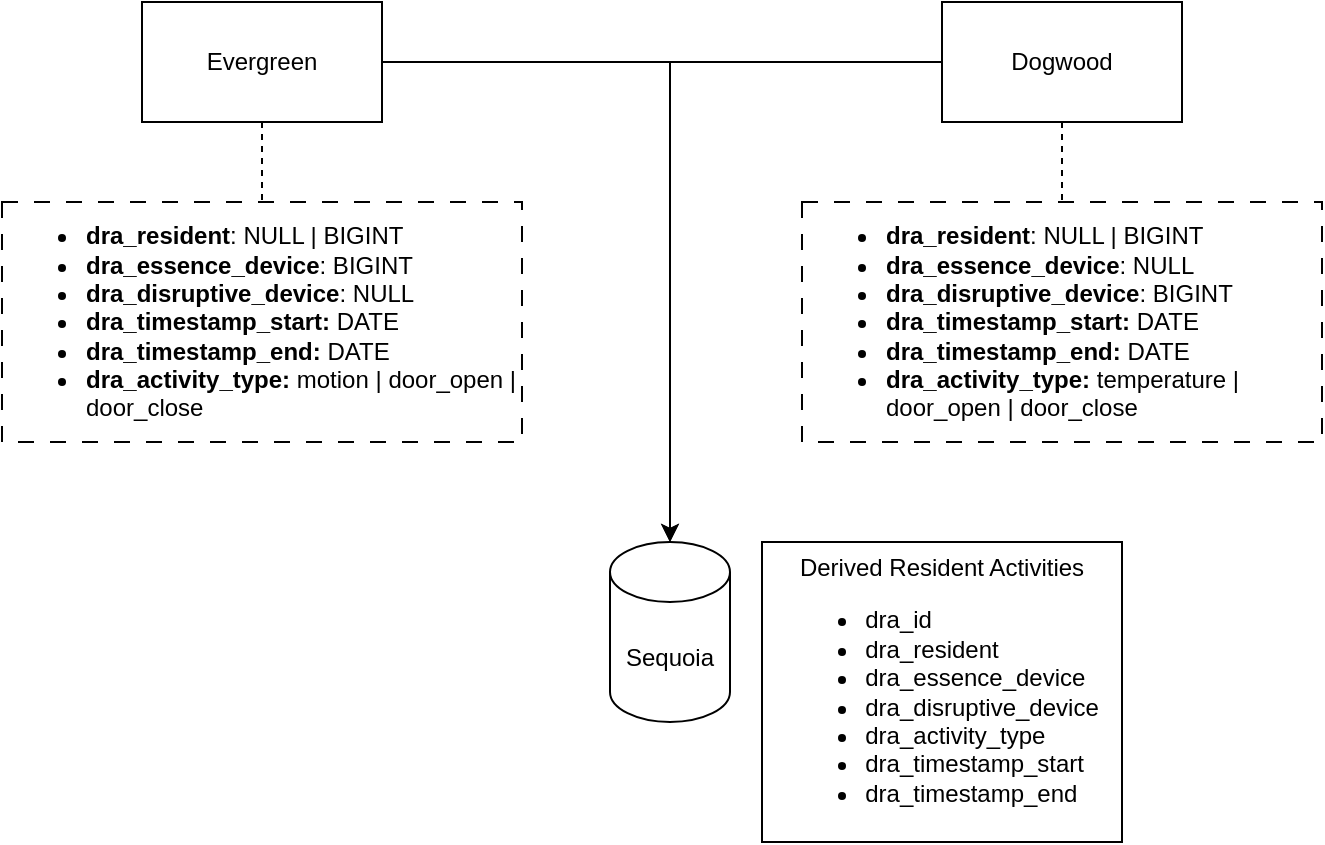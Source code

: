 <mxfile version="26.2.14">
  <diagram name="Page-1" id="ZaLZ7NMNwppFlWbKyMPS">
    <mxGraphModel dx="1426" dy="743" grid="1" gridSize="10" guides="1" tooltips="1" connect="1" arrows="1" fold="1" page="1" pageScale="1" pageWidth="827" pageHeight="1169" math="0" shadow="0">
      <root>
        <mxCell id="0" />
        <mxCell id="1" parent="0" />
        <mxCell id="db7aIP_NzUAPKhlPKJ1t-2" value="Sequoia" style="shape=cylinder3;whiteSpace=wrap;html=1;boundedLbl=1;backgroundOutline=1;size=15;" vertex="1" parent="1">
          <mxGeometry x="354" y="430" width="60" height="90" as="geometry" />
        </mxCell>
        <mxCell id="db7aIP_NzUAPKhlPKJ1t-3" value="Derived Resident Activities&lt;div style=&quot;text-align: left;&quot;&gt;&lt;ul&gt;&lt;li&gt;dra_id&lt;/li&gt;&lt;li&gt;dra_resident&lt;/li&gt;&lt;li&gt;dra_essence_device&lt;/li&gt;&lt;li&gt;dra_disruptive_device&lt;/li&gt;&lt;li&gt;dra_activity_type&lt;/li&gt;&lt;li&gt;dra_timestamp_start&lt;/li&gt;&lt;li&gt;dra_timestamp_end&lt;/li&gt;&lt;/ul&gt;&lt;/div&gt;" style="text;html=1;align=center;verticalAlign=middle;whiteSpace=wrap;rounded=0;strokeColor=default;" vertex="1" parent="1">
          <mxGeometry x="430" y="430" width="180" height="150" as="geometry" />
        </mxCell>
        <mxCell id="db7aIP_NzUAPKhlPKJ1t-10" style="edgeStyle=orthogonalEdgeStyle;rounded=0;orthogonalLoop=1;jettySize=auto;html=1;entryX=0.5;entryY=0;entryDx=0;entryDy=0;dashed=1;endArrow=none;startFill=0;" edge="1" parent="1" source="db7aIP_NzUAPKhlPKJ1t-4" target="db7aIP_NzUAPKhlPKJ1t-8">
          <mxGeometry relative="1" as="geometry" />
        </mxCell>
        <mxCell id="db7aIP_NzUAPKhlPKJ1t-4" value="Evergreen" style="rounded=0;whiteSpace=wrap;html=1;" vertex="1" parent="1">
          <mxGeometry x="120" y="160" width="120" height="60" as="geometry" />
        </mxCell>
        <mxCell id="db7aIP_NzUAPKhlPKJ1t-5" style="edgeStyle=orthogonalEdgeStyle;rounded=0;orthogonalLoop=1;jettySize=auto;html=1;entryX=0.5;entryY=0;entryDx=0;entryDy=0;entryPerimeter=0;" edge="1" parent="1" source="db7aIP_NzUAPKhlPKJ1t-4" target="db7aIP_NzUAPKhlPKJ1t-2">
          <mxGeometry relative="1" as="geometry" />
        </mxCell>
        <mxCell id="db7aIP_NzUAPKhlPKJ1t-7" style="edgeStyle=orthogonalEdgeStyle;rounded=0;orthogonalLoop=1;jettySize=auto;html=1;" edge="1" parent="1" source="db7aIP_NzUAPKhlPKJ1t-6" target="db7aIP_NzUAPKhlPKJ1t-2">
          <mxGeometry relative="1" as="geometry" />
        </mxCell>
        <mxCell id="db7aIP_NzUAPKhlPKJ1t-12" style="edgeStyle=orthogonalEdgeStyle;rounded=0;orthogonalLoop=1;jettySize=auto;html=1;dashed=1;endArrow=none;startFill=0;" edge="1" parent="1" source="db7aIP_NzUAPKhlPKJ1t-6" target="db7aIP_NzUAPKhlPKJ1t-11">
          <mxGeometry relative="1" as="geometry" />
        </mxCell>
        <mxCell id="db7aIP_NzUAPKhlPKJ1t-6" value="Dogwood" style="rounded=0;whiteSpace=wrap;html=1;" vertex="1" parent="1">
          <mxGeometry x="520" y="160" width="120" height="60" as="geometry" />
        </mxCell>
        <mxCell id="db7aIP_NzUAPKhlPKJ1t-8" value="&lt;ul&gt;&lt;li&gt;&lt;b&gt;dra_resident&lt;/b&gt;: NULL | BIGINT&lt;/li&gt;&lt;li&gt;&lt;b&gt;dra_essence_device&lt;/b&gt;: BIGINT&lt;/li&gt;&lt;li&gt;&lt;b&gt;dra_disruptive_device&lt;/b&gt;: NULL&lt;/li&gt;&lt;li&gt;&lt;b&gt;dra_timestamp_start: &lt;/b&gt;DATE&lt;/li&gt;&lt;li&gt;&lt;b&gt;dra_timestamp_end: &lt;/b&gt;DATE&lt;/li&gt;&lt;li&gt;&lt;b&gt;dra_activity_type: &lt;/b&gt;motion | door_open | door_close&lt;/li&gt;&lt;/ul&gt;" style="text;html=1;align=left;verticalAlign=middle;whiteSpace=wrap;rounded=0;strokeColor=default;dashed=1;dashPattern=8 8;" vertex="1" parent="1">
          <mxGeometry x="50" y="260" width="260" height="120" as="geometry" />
        </mxCell>
        <mxCell id="db7aIP_NzUAPKhlPKJ1t-11" value="&lt;ul&gt;&lt;li&gt;&lt;b&gt;dra_resident&lt;/b&gt;: NULL | BIGINT&lt;/li&gt;&lt;li&gt;&lt;b&gt;dra_essence_device&lt;/b&gt;: NULL&lt;/li&gt;&lt;li&gt;&lt;b&gt;dra_disruptive_device&lt;/b&gt;: BIGINT&lt;/li&gt;&lt;li&gt;&lt;b&gt;dra_timestamp_start: &lt;/b&gt;DATE&lt;/li&gt;&lt;li&gt;&lt;b&gt;dra_timestamp_end: &lt;/b&gt;DATE&lt;/li&gt;&lt;li&gt;&lt;b&gt;dra_activity_type: &lt;/b&gt;temperature |&amp;nbsp; door_open | door_close&lt;/li&gt;&lt;/ul&gt;" style="text;html=1;align=left;verticalAlign=middle;whiteSpace=wrap;rounded=0;strokeColor=default;dashed=1;dashPattern=8 8;" vertex="1" parent="1">
          <mxGeometry x="450" y="260" width="260" height="120" as="geometry" />
        </mxCell>
      </root>
    </mxGraphModel>
  </diagram>
</mxfile>
